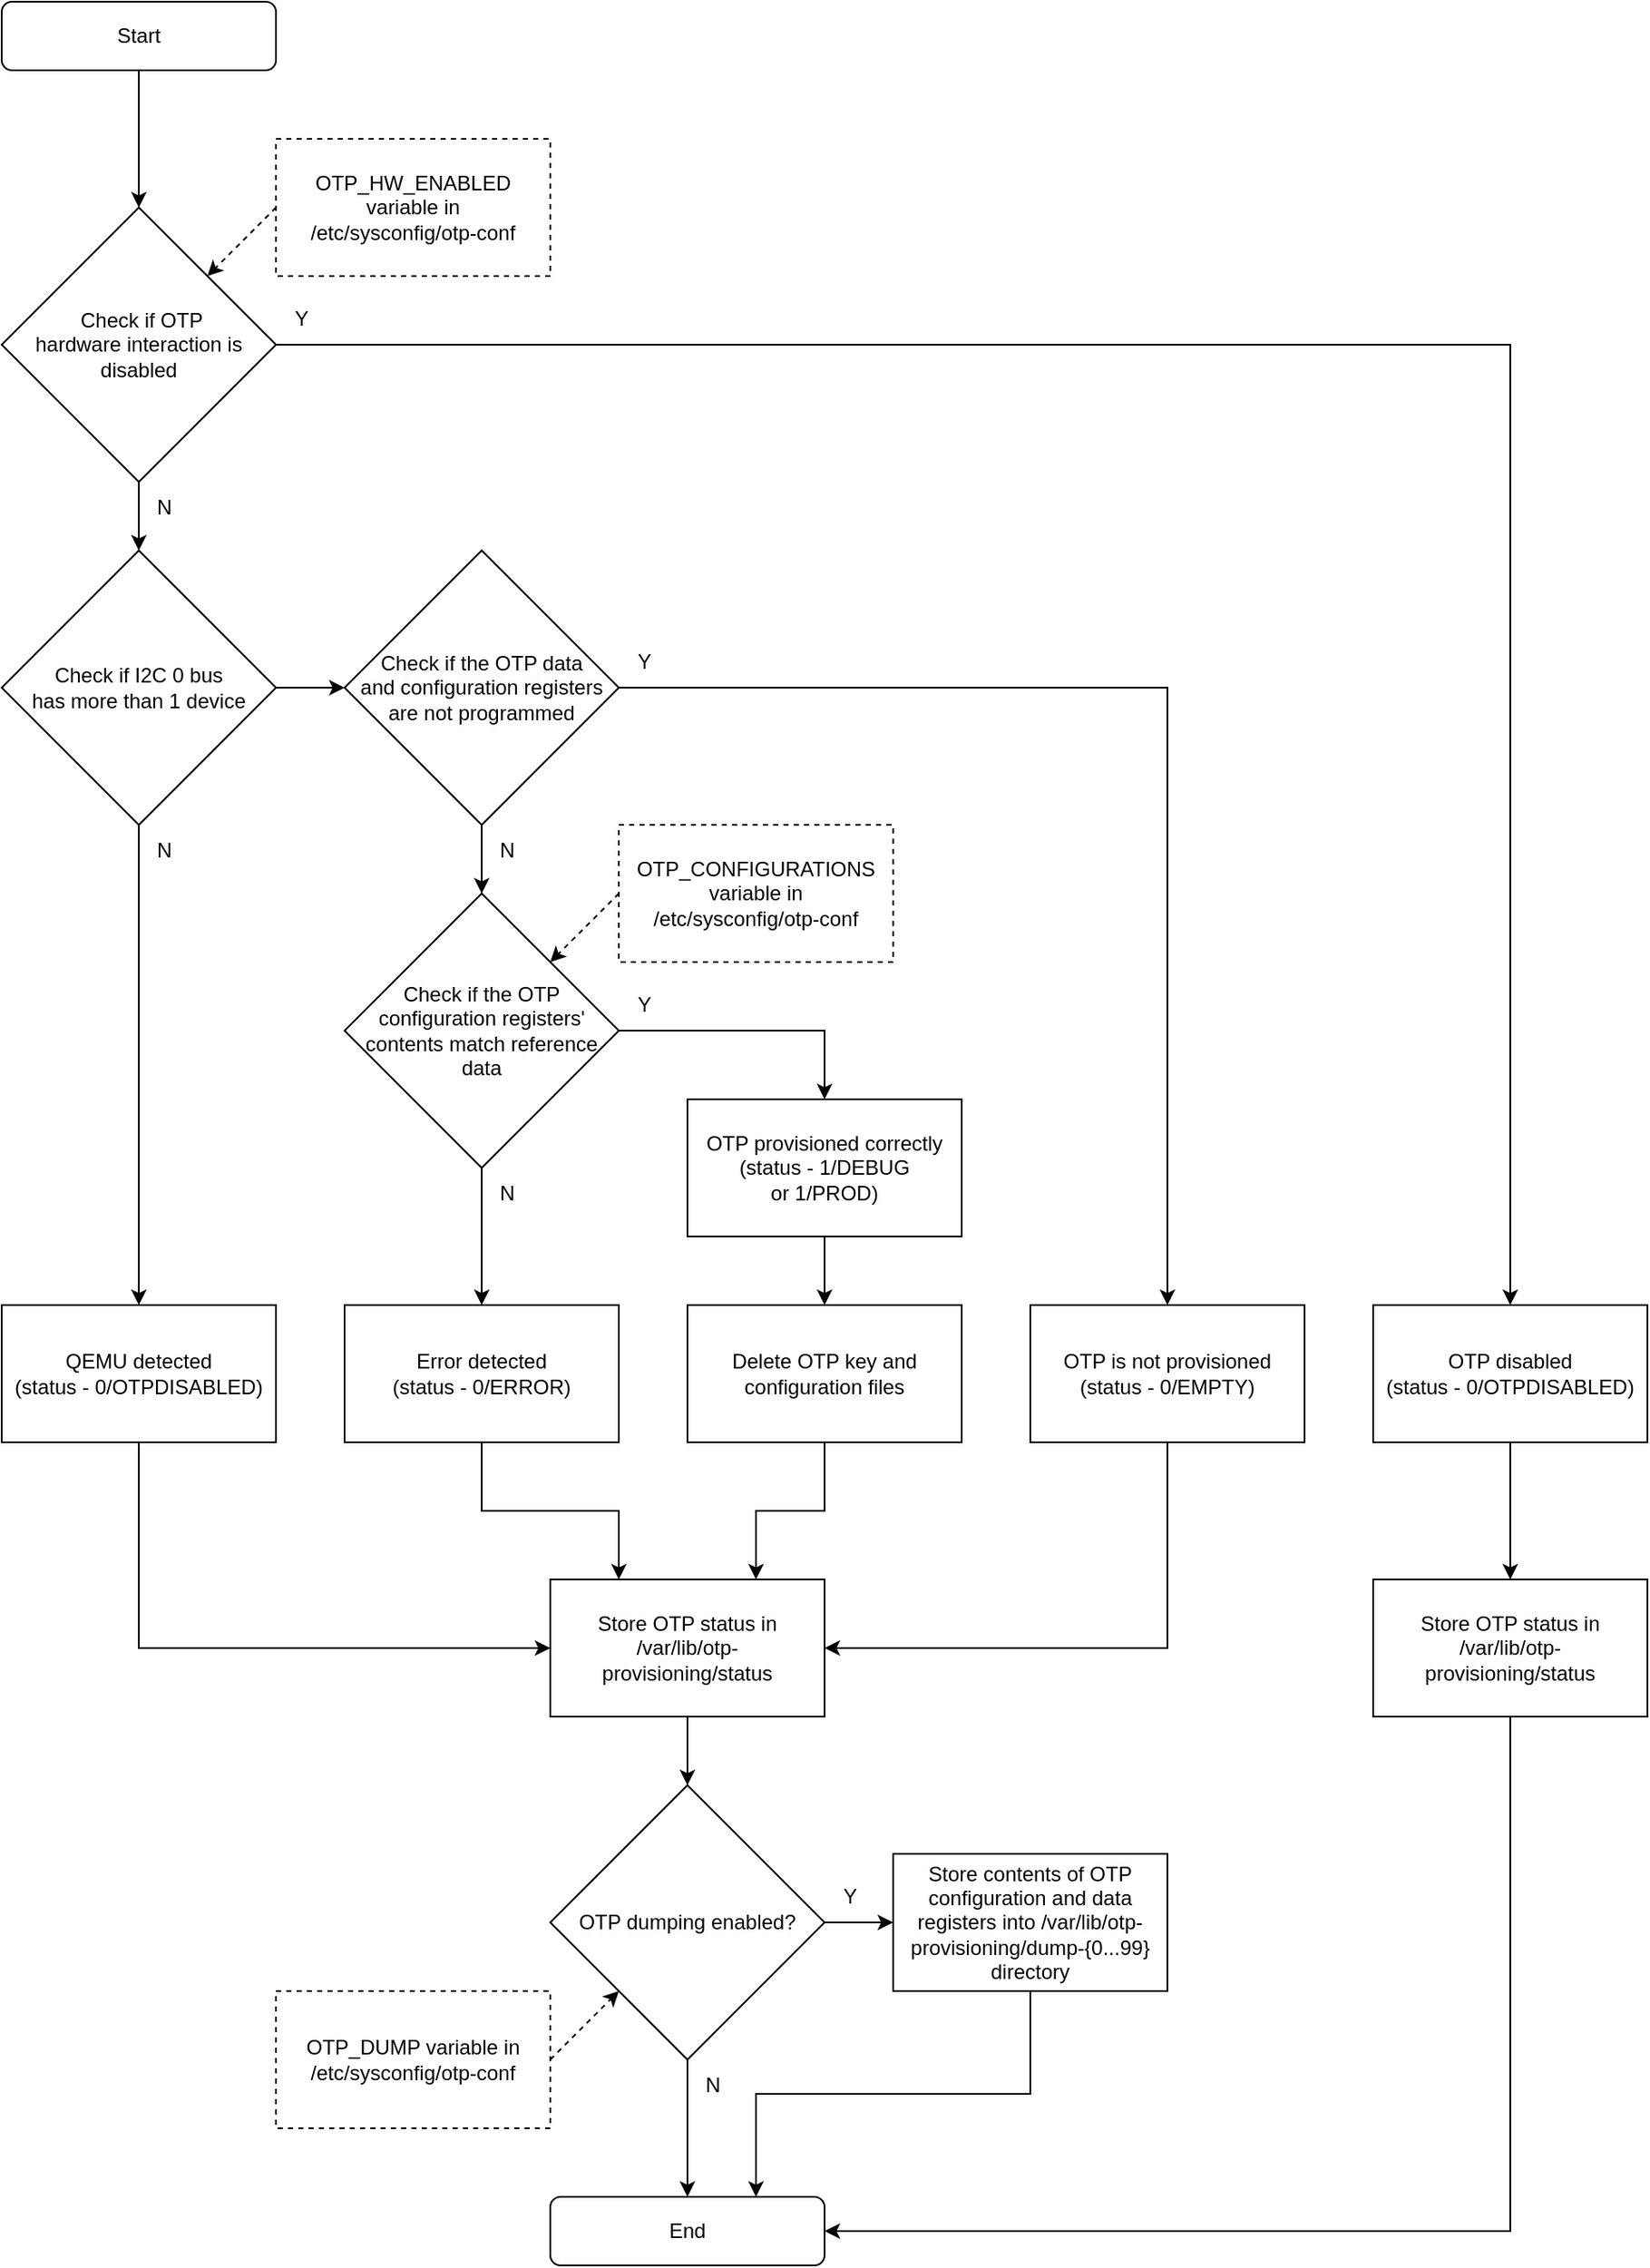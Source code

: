 <mxfile>
    <diagram id="TeIYfC5zTRmFkt7bmiU2" name="Page-1">
        <mxGraphModel dx="933" dy="907" grid="1" gridSize="10" guides="1" tooltips="1" connect="1" arrows="1" fold="1" page="1" pageScale="1" pageWidth="850" pageHeight="1100" math="0" shadow="0">
            <root>
                <mxCell id="0"/>
                <mxCell id="1" parent="0"/>
                <mxCell id="37" style="edgeStyle=orthogonalEdgeStyle;rounded=0;html=1;exitX=0.5;exitY=1;exitDx=0;exitDy=0;entryX=0;entryY=0.5;entryDx=0;entryDy=0;" parent="1" source="3" target="10" edge="1">
                    <mxGeometry relative="1" as="geometry"/>
                </mxCell>
                <mxCell id="3" value="QEMU detected&lt;br&gt;(status - 0/OTPDISABLED)" style="rounded=0;whiteSpace=wrap;html=1;" parent="1" vertex="1">
                    <mxGeometry x="40" y="760" width="160" height="80" as="geometry"/>
                </mxCell>
                <mxCell id="62" value="" style="edgeStyle=orthogonalEdgeStyle;rounded=0;html=1;" parent="1" source="5" target="58" edge="1">
                    <mxGeometry relative="1" as="geometry"/>
                </mxCell>
                <mxCell id="5" value="Start" style="rounded=1;whiteSpace=wrap;html=1;" parent="1" vertex="1">
                    <mxGeometry x="40" width="160" height="40" as="geometry"/>
                </mxCell>
                <mxCell id="7" style="edgeStyle=none;html=1;exitX=0.5;exitY=1;exitDx=0;exitDy=0;entryX=0.5;entryY=0;entryDx=0;entryDy=0;" parent="1" source="6" target="3" edge="1">
                    <mxGeometry relative="1" as="geometry"/>
                </mxCell>
                <mxCell id="14" value="" style="edgeStyle=none;html=1;" parent="1" source="6" edge="1">
                    <mxGeometry relative="1" as="geometry">
                        <mxPoint x="240" y="400" as="targetPoint"/>
                    </mxGeometry>
                </mxCell>
                <mxCell id="6" value="Check if I2C 0 bus&lt;br&gt;has more than 1 device" style="rhombus;whiteSpace=wrap;html=1;" parent="1" vertex="1">
                    <mxGeometry x="40" y="320" width="160" height="160" as="geometry"/>
                </mxCell>
                <mxCell id="9" value="End" style="rounded=1;whiteSpace=wrap;html=1;" parent="1" vertex="1">
                    <mxGeometry x="360" y="1280" width="160" height="40" as="geometry"/>
                </mxCell>
                <mxCell id="48" value="" style="edgeStyle=orthogonalEdgeStyle;rounded=0;html=1;" parent="1" source="10" target="47" edge="1">
                    <mxGeometry relative="1" as="geometry"/>
                </mxCell>
                <mxCell id="10" value="Store OTP status in&lt;br&gt;/var/lib/otp-provisioning/status" style="rounded=0;whiteSpace=wrap;html=1;" parent="1" vertex="1">
                    <mxGeometry x="360" y="920" width="160" height="80" as="geometry"/>
                </mxCell>
                <mxCell id="54" style="rounded=0;html=1;exitX=0;exitY=0.5;exitDx=0;exitDy=0;entryX=1;entryY=0;entryDx=0;entryDy=0;dashed=1;" parent="1" source="17" target="29" edge="1">
                    <mxGeometry relative="1" as="geometry"/>
                </mxCell>
                <mxCell id="17" value="OTP_CONFIGURATIONS variable in&lt;br&gt;/etc/sysconfig/otp-conf" style="rounded=0;whiteSpace=wrap;html=1;dashed=1;" parent="1" vertex="1">
                    <mxGeometry x="400" y="480" width="160" height="80" as="geometry"/>
                </mxCell>
                <mxCell id="24" value="" style="edgeStyle=none;html=1;" parent="1" source="19" edge="1">
                    <mxGeometry relative="1" as="geometry">
                        <mxPoint x="320" y="520" as="targetPoint"/>
                    </mxGeometry>
                </mxCell>
                <mxCell id="34" style="edgeStyle=orthogonalEdgeStyle;rounded=0;html=1;exitX=1;exitY=0.5;exitDx=0;exitDy=0;entryX=0.5;entryY=0;entryDx=0;entryDy=0;" parent="1" source="19" target="27" edge="1">
                    <mxGeometry relative="1" as="geometry"/>
                </mxCell>
                <mxCell id="19" value="Check if the OTP data&lt;br&gt;and configuration registers are not programmed" style="rhombus;whiteSpace=wrap;html=1;" parent="1" vertex="1">
                    <mxGeometry x="240" y="320" width="160" height="160" as="geometry"/>
                </mxCell>
                <mxCell id="44" style="edgeStyle=orthogonalEdgeStyle;rounded=0;html=1;exitX=0.5;exitY=1;exitDx=0;exitDy=0;entryX=1;entryY=0.5;entryDx=0;entryDy=0;" parent="1" source="27" target="10" edge="1">
                    <mxGeometry relative="1" as="geometry"/>
                </mxCell>
                <mxCell id="27" value="OTP is not provisioned&lt;br&gt;(status - 0/EMPTY)" style="rounded=0;whiteSpace=wrap;html=1;" parent="1" vertex="1">
                    <mxGeometry x="640" y="760" width="160" height="80" as="geometry"/>
                </mxCell>
                <mxCell id="33" value="" style="edgeStyle=orthogonalEdgeStyle;rounded=0;html=1;" parent="1" source="29" target="32" edge="1">
                    <mxGeometry relative="1" as="geometry"/>
                </mxCell>
                <mxCell id="36" style="edgeStyle=orthogonalEdgeStyle;rounded=0;html=1;exitX=1;exitY=0.5;exitDx=0;exitDy=0;entryX=0.5;entryY=0;entryDx=0;entryDy=0;" parent="1" source="29" target="35" edge="1">
                    <mxGeometry relative="1" as="geometry"/>
                </mxCell>
                <mxCell id="29" value="Check if the OTP configuration registers' contents match reference data" style="rhombus;whiteSpace=wrap;html=1;" parent="1" vertex="1">
                    <mxGeometry x="240" y="520" width="160" height="160" as="geometry"/>
                </mxCell>
                <mxCell id="46" style="edgeStyle=orthogonalEdgeStyle;rounded=0;html=1;exitX=0.5;exitY=1;exitDx=0;exitDy=0;entryX=0.25;entryY=0;entryDx=0;entryDy=0;" parent="1" source="32" target="10" edge="1">
                    <mxGeometry relative="1" as="geometry"/>
                </mxCell>
                <mxCell id="32" value="Error detected&lt;br&gt;(status - 0/ERROR)" style="rounded=0;whiteSpace=wrap;html=1;" parent="1" vertex="1">
                    <mxGeometry x="240" y="760" width="160" height="80" as="geometry"/>
                </mxCell>
                <mxCell id="59" value="" style="edgeStyle=none;rounded=0;html=1;" parent="1" source="35" target="57" edge="1">
                    <mxGeometry relative="1" as="geometry"/>
                </mxCell>
                <mxCell id="35" value="OTP provisioned correctly&lt;br&gt;(status - 1/DEBUG&lt;br&gt;or 1/PROD)" style="rounded=0;whiteSpace=wrap;html=1;" parent="1" vertex="1">
                    <mxGeometry x="440" y="640" width="160" height="80" as="geometry"/>
                </mxCell>
                <mxCell id="51" value="" style="edgeStyle=orthogonalEdgeStyle;rounded=0;html=1;" parent="1" source="47" target="49" edge="1">
                    <mxGeometry relative="1" as="geometry"/>
                </mxCell>
                <mxCell id="52" value="" style="edgeStyle=orthogonalEdgeStyle;rounded=0;html=1;" parent="1" source="47" target="9" edge="1">
                    <mxGeometry relative="1" as="geometry"/>
                </mxCell>
                <mxCell id="47" value="OTP dumping enabled?" style="rhombus;whiteSpace=wrap;html=1;" parent="1" vertex="1">
                    <mxGeometry x="360" y="1040" width="160" height="160" as="geometry"/>
                </mxCell>
                <mxCell id="67" style="edgeStyle=orthogonalEdgeStyle;rounded=0;html=1;exitX=0.5;exitY=1;exitDx=0;exitDy=0;entryX=0.75;entryY=0;entryDx=0;entryDy=0;" parent="1" source="49" target="9" edge="1">
                    <mxGeometry relative="1" as="geometry"/>
                </mxCell>
                <mxCell id="49" value="Store contents of OTP configuration and data registers into /var/lib/otp-provisioning/dump-{0...99} directory" style="rounded=0;whiteSpace=wrap;html=1;" parent="1" vertex="1">
                    <mxGeometry x="560" y="1080" width="160" height="80" as="geometry"/>
                </mxCell>
                <mxCell id="75" style="edgeStyle=none;rounded=0;html=1;exitX=1;exitY=0.5;exitDx=0;exitDy=0;dashed=1;" parent="1" source="55" target="47" edge="1">
                    <mxGeometry relative="1" as="geometry"/>
                </mxCell>
                <mxCell id="55" value="OTP_DUMP variable in&lt;br&gt;/etc/sysconfig/otp-conf" style="rounded=0;whiteSpace=wrap;html=1;dashed=1;" parent="1" vertex="1">
                    <mxGeometry x="200" y="1160" width="160" height="80" as="geometry"/>
                </mxCell>
                <mxCell id="60" style="edgeStyle=orthogonalEdgeStyle;html=1;entryX=0.75;entryY=0;entryDx=0;entryDy=0;rounded=0;" parent="1" source="57" target="10" edge="1">
                    <mxGeometry relative="1" as="geometry"/>
                </mxCell>
                <mxCell id="57" value="Delete OTP key and configuration files" style="rounded=0;whiteSpace=wrap;html=1;" parent="1" vertex="1">
                    <mxGeometry x="440" y="760" width="160" height="80" as="geometry"/>
                </mxCell>
                <mxCell id="61" value="" style="edgeStyle=orthogonalEdgeStyle;rounded=0;html=1;" parent="1" source="58" target="6" edge="1">
                    <mxGeometry relative="1" as="geometry"/>
                </mxCell>
                <mxCell id="66" style="edgeStyle=orthogonalEdgeStyle;rounded=0;html=1;exitX=1;exitY=0.5;exitDx=0;exitDy=0;entryX=0.5;entryY=0;entryDx=0;entryDy=0;" parent="1" source="58" target="64" edge="1">
                    <mxGeometry relative="1" as="geometry"/>
                </mxCell>
                <mxCell id="58" value="&amp;nbsp;Check if OTP&lt;br&gt;hardware interaction is&lt;br&gt;disabled" style="rhombus;whiteSpace=wrap;html=1;" parent="1" vertex="1">
                    <mxGeometry x="40" y="120" width="160" height="160" as="geometry"/>
                </mxCell>
                <mxCell id="70" value="" style="edgeStyle=orthogonalEdgeStyle;rounded=0;html=1;" parent="1" source="64" target="69" edge="1">
                    <mxGeometry relative="1" as="geometry"/>
                </mxCell>
                <mxCell id="64" value="OTP disabled&lt;br&gt;(status - 0/OTPDISABLED)" style="rounded=0;whiteSpace=wrap;html=1;" parent="1" vertex="1">
                    <mxGeometry x="840" y="760" width="160" height="80" as="geometry"/>
                </mxCell>
                <mxCell id="71" style="edgeStyle=orthogonalEdgeStyle;rounded=0;html=1;exitX=0.5;exitY=1;exitDx=0;exitDy=0;entryX=1;entryY=0.5;entryDx=0;entryDy=0;" parent="1" source="69" target="9" edge="1">
                    <mxGeometry relative="1" as="geometry"/>
                </mxCell>
                <mxCell id="69" value="Store OTP status in&lt;br&gt;/var/lib/otp-provisioning/status" style="rounded=0;whiteSpace=wrap;html=1;" parent="1" vertex="1">
                    <mxGeometry x="840" y="920" width="160" height="80" as="geometry"/>
                </mxCell>
                <mxCell id="74" style="edgeStyle=none;rounded=0;html=1;exitX=0;exitY=0.5;exitDx=0;exitDy=0;dashed=1;" parent="1" source="72" target="58" edge="1">
                    <mxGeometry relative="1" as="geometry"/>
                </mxCell>
                <mxCell id="72" value="OTP_HW_ENABLED variable in&lt;br&gt;/etc/sysconfig/otp-conf" style="rounded=0;whiteSpace=wrap;html=1;dashed=1;" parent="1" vertex="1">
                    <mxGeometry x="200" y="80" width="160" height="80" as="geometry"/>
                </mxCell>
                <mxCell id="77" value="N" style="text;html=1;strokeColor=none;fillColor=none;align=center;verticalAlign=middle;whiteSpace=wrap;rounded=0;" vertex="1" parent="1">
                    <mxGeometry x="120" y="280" width="30" height="30" as="geometry"/>
                </mxCell>
                <mxCell id="79" value="N" style="text;html=1;strokeColor=none;fillColor=none;align=center;verticalAlign=middle;whiteSpace=wrap;rounded=0;" vertex="1" parent="1">
                    <mxGeometry x="120" y="480" width="30" height="30" as="geometry"/>
                </mxCell>
                <mxCell id="80" value="N" style="text;html=1;strokeColor=none;fillColor=none;align=center;verticalAlign=middle;whiteSpace=wrap;rounded=0;" vertex="1" parent="1">
                    <mxGeometry x="320" y="480" width="30" height="30" as="geometry"/>
                </mxCell>
                <mxCell id="81" value="N" style="text;html=1;strokeColor=none;fillColor=none;align=center;verticalAlign=middle;whiteSpace=wrap;rounded=0;" vertex="1" parent="1">
                    <mxGeometry x="320" y="680" width="30" height="30" as="geometry"/>
                </mxCell>
                <mxCell id="82" value="N" style="text;html=1;strokeColor=none;fillColor=none;align=center;verticalAlign=middle;whiteSpace=wrap;rounded=0;" vertex="1" parent="1">
                    <mxGeometry x="440" y="1200" width="30" height="30" as="geometry"/>
                </mxCell>
                <mxCell id="83" value="Y" style="text;html=1;strokeColor=none;fillColor=none;align=center;verticalAlign=middle;whiteSpace=wrap;rounded=0;" vertex="1" parent="1">
                    <mxGeometry x="200" y="170" width="30" height="30" as="geometry"/>
                </mxCell>
                <mxCell id="84" value="Y" style="text;html=1;strokeColor=none;fillColor=none;align=center;verticalAlign=middle;whiteSpace=wrap;rounded=0;" vertex="1" parent="1">
                    <mxGeometry x="400" y="370" width="30" height="30" as="geometry"/>
                </mxCell>
                <mxCell id="85" value="Y" style="text;html=1;strokeColor=none;fillColor=none;align=center;verticalAlign=middle;whiteSpace=wrap;rounded=0;" vertex="1" parent="1">
                    <mxGeometry x="400" y="570" width="30" height="30" as="geometry"/>
                </mxCell>
                <mxCell id="86" value="Y" style="text;html=1;strokeColor=none;fillColor=none;align=center;verticalAlign=middle;whiteSpace=wrap;rounded=0;" vertex="1" parent="1">
                    <mxGeometry x="520" y="1090" width="30" height="30" as="geometry"/>
                </mxCell>
            </root>
        </mxGraphModel>
    </diagram>
</mxfile>